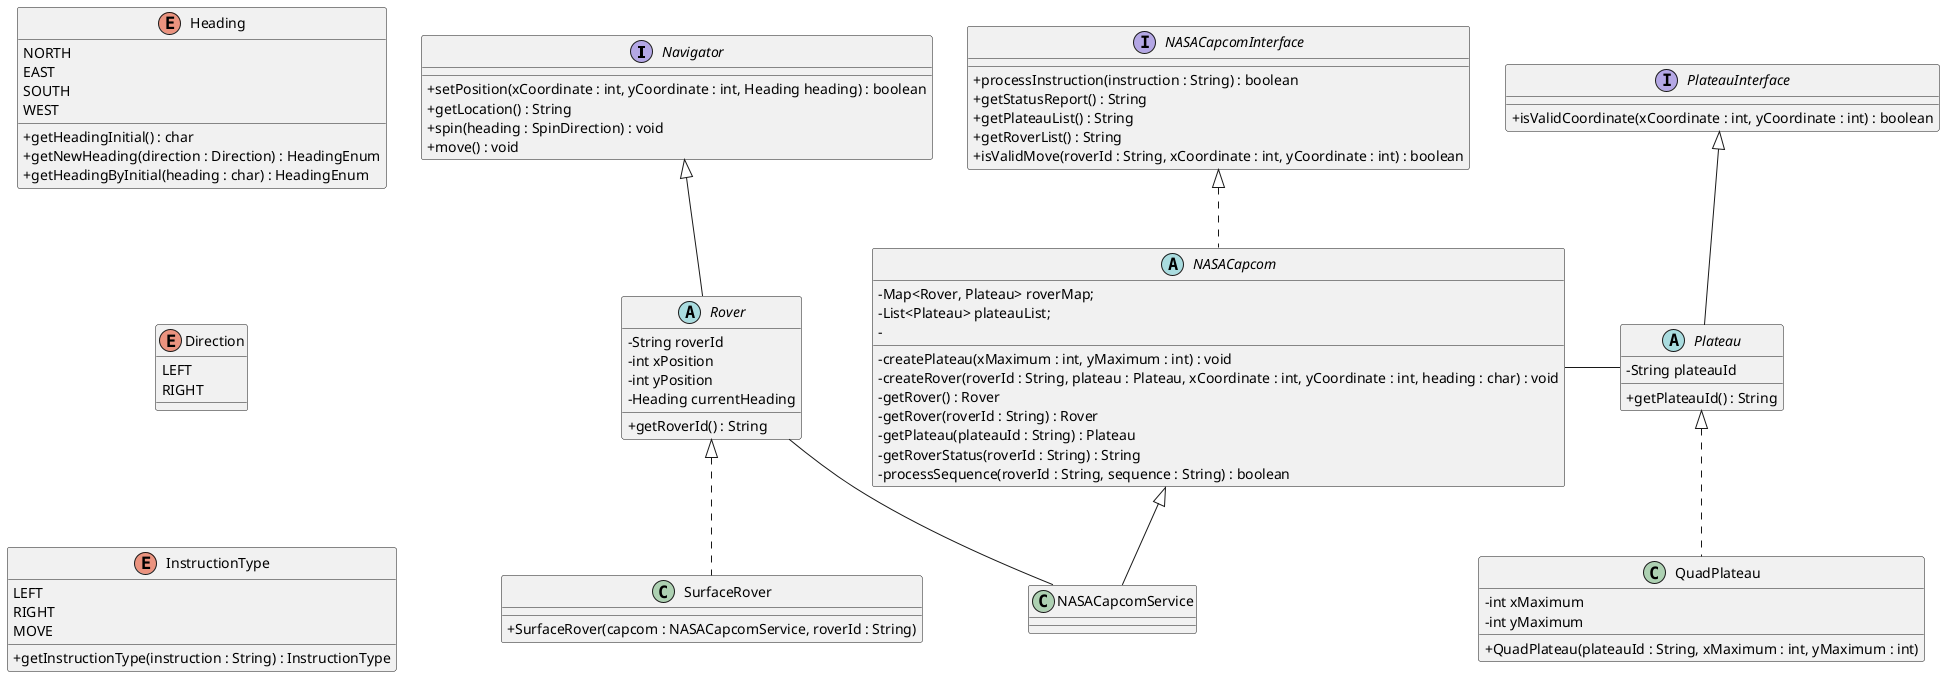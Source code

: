 @startuml
skinparam classAttributeIconSize 0

interface Navigator {
    + setPosition(xCoordinate : int, yCoordinate : int, Heading heading) : boolean
    + getLocation() : String
    + spin(heading : SpinDirection) : void
    + move() : void
}

abstract class Rover extends Navigator  {
  - String roverId
  - int xPosition
  - int yPosition
  - Heading currentHeading

  + getRoverId() : String
}

class SurfaceRover implements Rover  {
    + SurfaceRover(capcom : NASACapcomService, roverId : String)
}

interface PlateauInterface  {
   + isValidCoordinate(xCoordinate : int, yCoordinate : int) : boolean
}

abstract class Plateau extends PlateauInterface {
  - String plateauId
  + getPlateauId() : String
}

class QuadPlateau implements Plateau {
  - int xMaximum
  - int yMaximum

   + QuadPlateau(plateauId : String, xMaximum : int, yMaximum : int)

}


enum Heading
{
NORTH
EAST
SOUTH
WEST
+ getHeadingInitial() : char
+ getNewHeading(direction : Direction) : HeadingEnum
+ getHeadingByInitial(heading : char) : HeadingEnum
}

enum Direction
{
LEFT
RIGHT
}

enum InstructionType
{
LEFT
RIGHT
MOVE
+ getInstructionType(instruction : String) : InstructionType
}

interface NASACapcomInterface {
  + processInstruction(instruction : String) : boolean
  + getStatusReport() : String
  + getPlateauList() : String
  + getRoverList() : String
  + isValidMove(roverId : String, xCoordinate : int, yCoordinate : int) : boolean
}

abstract class NASACapcom implements NASACapcomInterface {
  - Map<Rover, Plateau> roverMap;
  - List<Plateau> plateauList;
-
  - createPlateau(xMaximum : int, yMaximum : int) : void
  - createRover(roverId : String, plateau : Plateau, xCoordinate : int, yCoordinate : int, heading : char) : void
  - getRover() : Rover
  - getRover(roverId : String) : Rover
  - getPlateau(plateauId : String) : Plateau
  - getRoverStatus(roverId : String) : String
  - processSequence(roverId : String, sequence : String) : boolean
}

class NASACapcomService extends NASACapcom
{
}

NASACapcom - Plateau
Rover -- NASACapcomService


Heading -[hidden] Navigator
Heading -[hidden]d-> Direction
Direction -[hidden]d-> InstructionType

@enduml